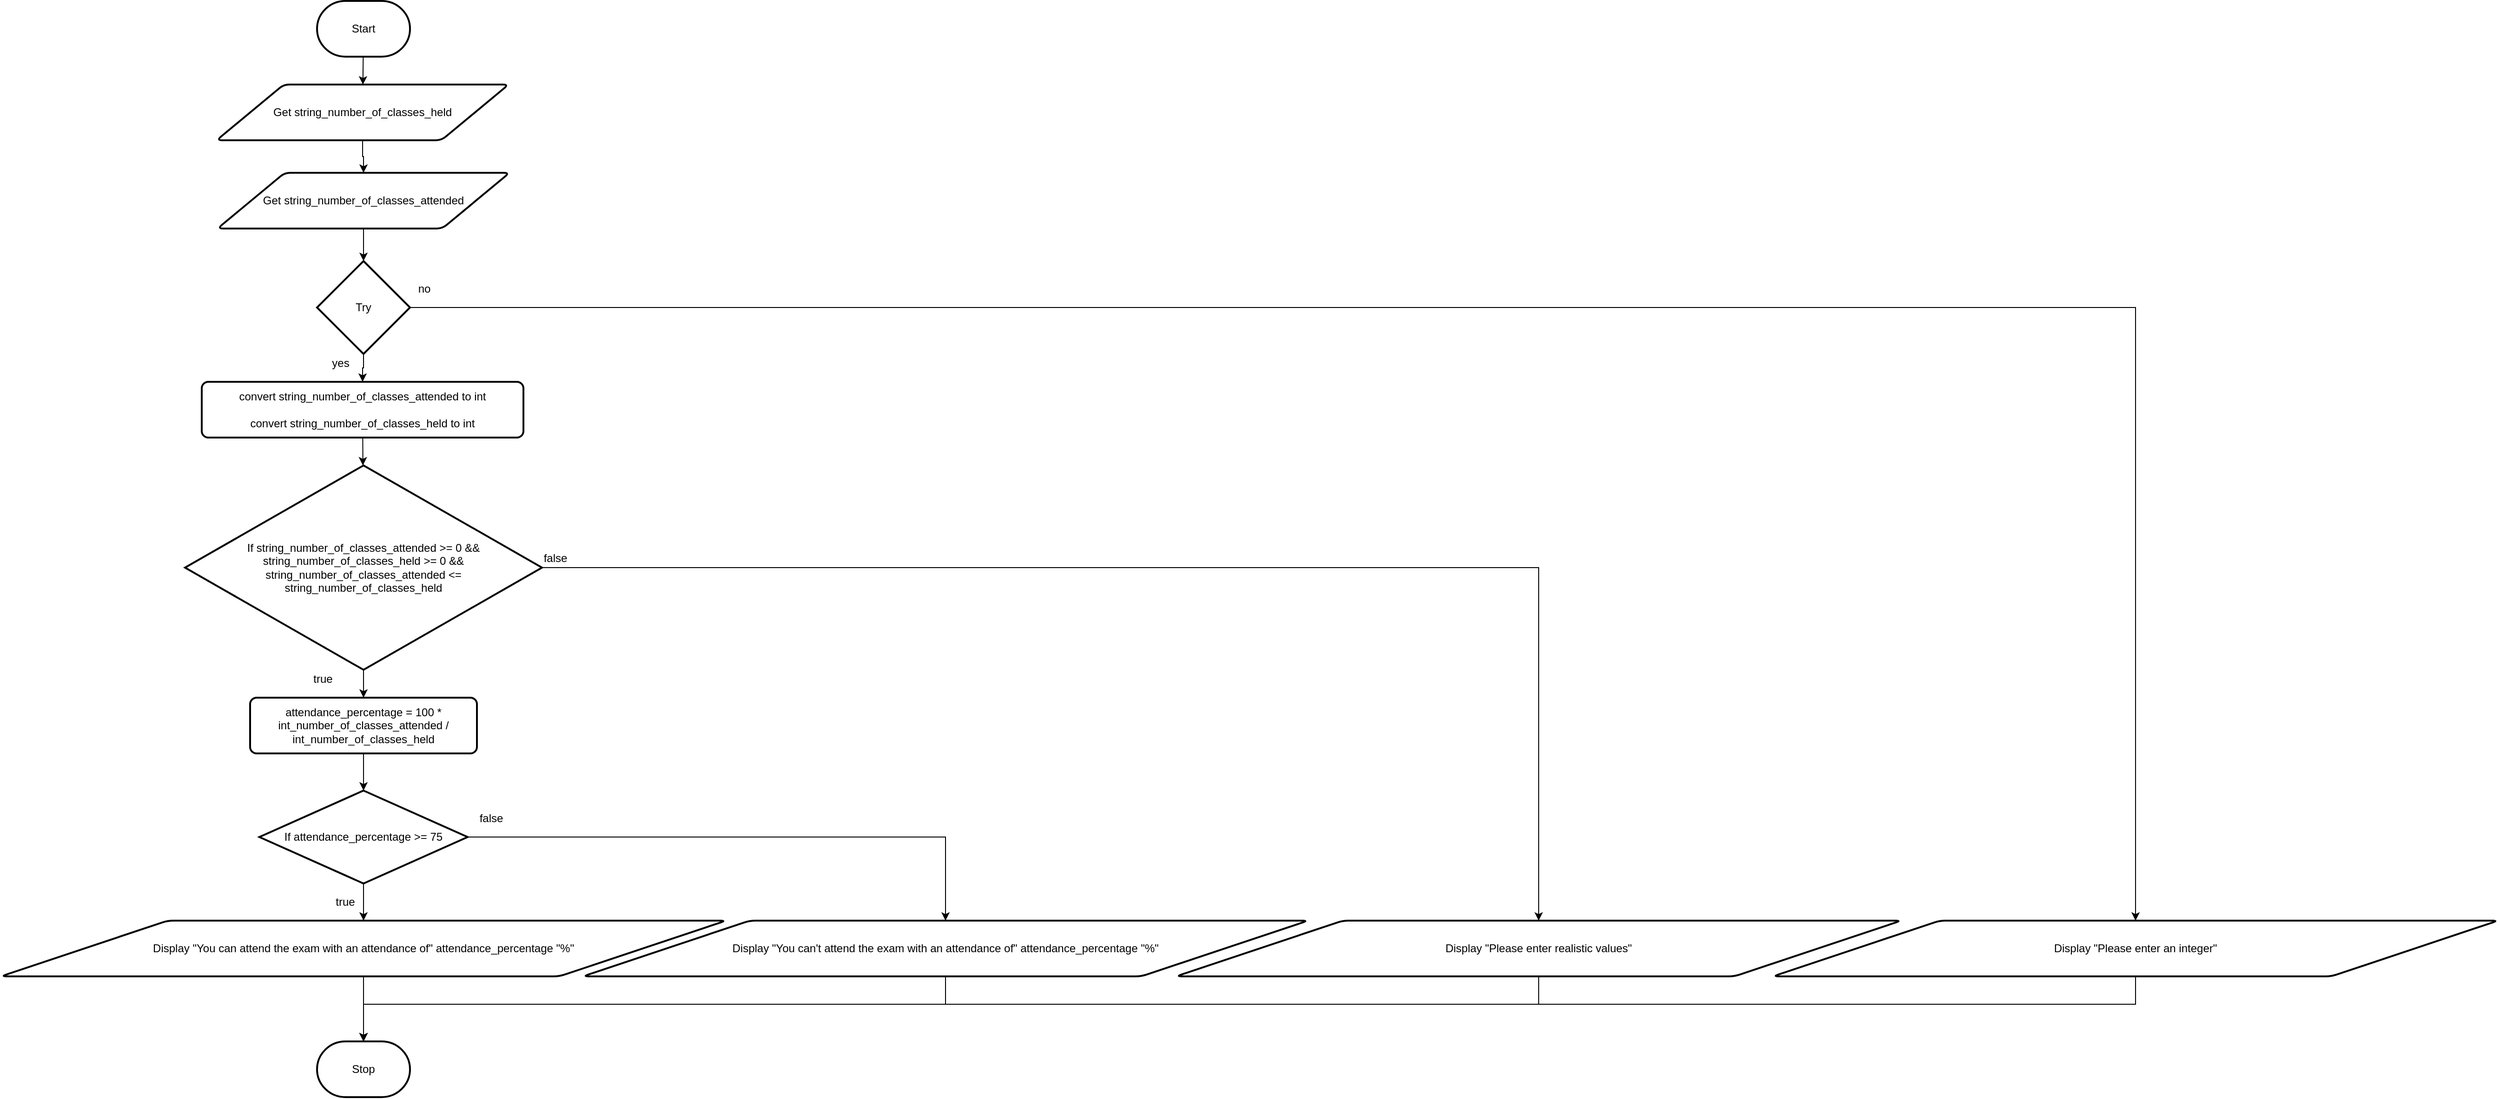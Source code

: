 <mxfile>
    <diagram id="aqkya4TFRdpiTSBKbrii" name="Flowchart">
        <mxGraphModel dx="1074" dy="717" grid="1" gridSize="10" guides="1" tooltips="1" connect="1" arrows="1" fold="1" page="1" pageScale="1" pageWidth="827" pageHeight="1169" math="0" shadow="0">
            <root>
                <mxCell id="7Z-LrOooxTyzb09muiCP-0"/>
                <mxCell id="7Z-LrOooxTyzb09muiCP-1" parent="7Z-LrOooxTyzb09muiCP-0"/>
                <mxCell id="3" value="" style="edgeStyle=none;html=1;" edge="1" parent="7Z-LrOooxTyzb09muiCP-1" source="4" target="6">
                    <mxGeometry relative="1" as="geometry"/>
                </mxCell>
                <mxCell id="4" value="Start" style="strokeWidth=2;html=1;shape=mxgraph.flowchart.terminator;whiteSpace=wrap;" vertex="1" parent="7Z-LrOooxTyzb09muiCP-1">
                    <mxGeometry x="364" y="340" width="100" height="60" as="geometry"/>
                </mxCell>
                <mxCell id="5" value="" style="edgeStyle=orthogonalEdgeStyle;rounded=0;html=1;" edge="1" parent="7Z-LrOooxTyzb09muiCP-1" source="6" target="13">
                    <mxGeometry relative="1" as="geometry"/>
                </mxCell>
                <mxCell id="6" value="Get string_number_of_classes_held" style="shape=parallelogram;html=1;strokeWidth=2;perimeter=parallelogramPerimeter;whiteSpace=wrap;rounded=1;arcSize=12;size=0.23;" vertex="1" parent="7Z-LrOooxTyzb09muiCP-1">
                    <mxGeometry x="256" y="430" width="314" height="60" as="geometry"/>
                </mxCell>
                <mxCell id="7" value="" style="edgeStyle=orthogonalEdgeStyle;rounded=0;html=1;" edge="1" parent="7Z-LrOooxTyzb09muiCP-1" source="8" target="19">
                    <mxGeometry relative="1" as="geometry"/>
                </mxCell>
                <mxCell id="8" value="attendance_percentage = 100 * int_number_of_classes_attended / int_number_of_classes_held" style="rounded=1;whiteSpace=wrap;html=1;absoluteArcSize=1;arcSize=14;strokeWidth=2;" vertex="1" parent="7Z-LrOooxTyzb09muiCP-1">
                    <mxGeometry x="292" y="1090" width="244" height="60" as="geometry"/>
                </mxCell>
                <mxCell id="9" style="edgeStyle=orthogonalEdgeStyle;rounded=0;html=1;entryX=0.5;entryY=0;entryDx=0;entryDy=0;entryPerimeter=0;" edge="1" parent="7Z-LrOooxTyzb09muiCP-1" source="10" target="11">
                    <mxGeometry relative="1" as="geometry"/>
                </mxCell>
                <mxCell id="10" value="Display &quot;You can attend the exam with an attendance of&quot; attendance_percentage &quot;%&quot;" style="shape=parallelogram;html=1;strokeWidth=2;perimeter=parallelogramPerimeter;whiteSpace=wrap;rounded=1;arcSize=12;size=0.23;" vertex="1" parent="7Z-LrOooxTyzb09muiCP-1">
                    <mxGeometry x="24" y="1330" width="780" height="60" as="geometry"/>
                </mxCell>
                <mxCell id="11" value="Stop" style="strokeWidth=2;html=1;shape=mxgraph.flowchart.terminator;whiteSpace=wrap;" vertex="1" parent="7Z-LrOooxTyzb09muiCP-1">
                    <mxGeometry x="364" y="1460" width="100" height="60" as="geometry"/>
                </mxCell>
                <mxCell id="12" value="" style="edgeStyle=orthogonalEdgeStyle;rounded=0;html=1;" edge="1" parent="7Z-LrOooxTyzb09muiCP-1" source="13" target="16">
                    <mxGeometry relative="1" as="geometry"/>
                </mxCell>
                <mxCell id="13" value="Get string_number_of_classes_attended" style="shape=parallelogram;html=1;strokeWidth=2;perimeter=parallelogramPerimeter;whiteSpace=wrap;rounded=1;arcSize=12;size=0.23;" vertex="1" parent="7Z-LrOooxTyzb09muiCP-1">
                    <mxGeometry x="257" y="525" width="314" height="60" as="geometry"/>
                </mxCell>
                <mxCell id="14" style="edgeStyle=orthogonalEdgeStyle;rounded=0;html=1;entryX=0.5;entryY=0;entryDx=0;entryDy=0;" edge="1" parent="7Z-LrOooxTyzb09muiCP-1" source="16" target="23">
                    <mxGeometry relative="1" as="geometry"/>
                </mxCell>
                <mxCell id="15" value="" style="edgeStyle=orthogonalEdgeStyle;rounded=0;html=1;" edge="1" parent="7Z-LrOooxTyzb09muiCP-1" source="16" target="29">
                    <mxGeometry relative="1" as="geometry"/>
                </mxCell>
                <mxCell id="16" value="Try" style="strokeWidth=2;html=1;shape=mxgraph.flowchart.decision;whiteSpace=wrap;" vertex="1" parent="7Z-LrOooxTyzb09muiCP-1">
                    <mxGeometry x="364" y="620" width="100" height="100" as="geometry"/>
                </mxCell>
                <mxCell id="17" value="" style="edgeStyle=orthogonalEdgeStyle;rounded=0;html=1;" edge="1" parent="7Z-LrOooxTyzb09muiCP-1" source="19" target="10">
                    <mxGeometry relative="1" as="geometry"/>
                </mxCell>
                <mxCell id="18" style="edgeStyle=orthogonalEdgeStyle;rounded=0;html=1;" edge="1" parent="7Z-LrOooxTyzb09muiCP-1" source="19" target="21">
                    <mxGeometry relative="1" as="geometry"/>
                </mxCell>
                <mxCell id="19" value="If attendance_percentage &amp;gt;= 75" style="strokeWidth=2;html=1;shape=mxgraph.flowchart.decision;whiteSpace=wrap;" vertex="1" parent="7Z-LrOooxTyzb09muiCP-1">
                    <mxGeometry x="302" y="1190" width="224" height="100" as="geometry"/>
                </mxCell>
                <mxCell id="20" style="edgeStyle=orthogonalEdgeStyle;rounded=0;html=1;entryX=0.5;entryY=0;entryDx=0;entryDy=0;entryPerimeter=0;" edge="1" parent="7Z-LrOooxTyzb09muiCP-1" source="21" target="11">
                    <mxGeometry relative="1" as="geometry">
                        <Array as="points">
                            <mxPoint x="1040" y="1420"/>
                            <mxPoint x="414" y="1420"/>
                        </Array>
                    </mxGeometry>
                </mxCell>
                <mxCell id="21" value="Display &quot;You can't attend the exam with an attendance of&quot; attendance_percentage &quot;%&quot;" style="shape=parallelogram;html=1;strokeWidth=2;perimeter=parallelogramPerimeter;whiteSpace=wrap;rounded=1;arcSize=12;size=0.23;" vertex="1" parent="7Z-LrOooxTyzb09muiCP-1">
                    <mxGeometry x="650" y="1330" width="780" height="60" as="geometry"/>
                </mxCell>
                <mxCell id="22" style="edgeStyle=orthogonalEdgeStyle;rounded=0;html=1;entryX=0.5;entryY=0;entryDx=0;entryDy=0;entryPerimeter=0;" edge="1" parent="7Z-LrOooxTyzb09muiCP-1" source="23" target="11">
                    <mxGeometry relative="1" as="geometry">
                        <Array as="points">
                            <mxPoint x="2320" y="1420"/>
                            <mxPoint x="414" y="1420"/>
                        </Array>
                    </mxGeometry>
                </mxCell>
                <mxCell id="23" value="Display &quot;Please enter an integer&quot;" style="shape=parallelogram;html=1;strokeWidth=2;perimeter=parallelogramPerimeter;whiteSpace=wrap;rounded=1;arcSize=12;size=0.23;" vertex="1" parent="7Z-LrOooxTyzb09muiCP-1">
                    <mxGeometry x="1930" y="1330" width="780" height="60" as="geometry"/>
                </mxCell>
                <mxCell id="24" value="yes" style="text;html=1;align=center;verticalAlign=middle;resizable=0;points=[];autosize=1;strokeColor=none;fillColor=none;" vertex="1" parent="7Z-LrOooxTyzb09muiCP-1">
                    <mxGeometry x="374" y="720" width="30" height="20" as="geometry"/>
                </mxCell>
                <mxCell id="25" value="no" style="text;html=1;align=center;verticalAlign=middle;resizable=0;points=[];autosize=1;strokeColor=none;fillColor=none;" vertex="1" parent="7Z-LrOooxTyzb09muiCP-1">
                    <mxGeometry x="464" y="640" width="30" height="20" as="geometry"/>
                </mxCell>
                <mxCell id="26" value="true" style="text;html=1;align=center;verticalAlign=middle;resizable=0;points=[];autosize=1;strokeColor=none;fillColor=none;" vertex="1" parent="7Z-LrOooxTyzb09muiCP-1">
                    <mxGeometry x="374" y="1300" width="40" height="20" as="geometry"/>
                </mxCell>
                <mxCell id="27" value="false" style="text;html=1;align=center;verticalAlign=middle;resizable=0;points=[];autosize=1;strokeColor=none;fillColor=none;" vertex="1" parent="7Z-LrOooxTyzb09muiCP-1">
                    <mxGeometry x="531" y="1210" width="40" height="20" as="geometry"/>
                </mxCell>
                <mxCell id="28" value="" style="edgeStyle=none;html=1;" edge="1" parent="7Z-LrOooxTyzb09muiCP-1" source="29" target="32">
                    <mxGeometry relative="1" as="geometry"/>
                </mxCell>
                <mxCell id="29" value="convert string_number_of_classes_attended to int&lt;br&gt;&lt;br&gt;convert string_number_of_classes_held to int" style="rounded=1;whiteSpace=wrap;html=1;absoluteArcSize=1;arcSize=14;strokeWidth=2;" vertex="1" parent="7Z-LrOooxTyzb09muiCP-1">
                    <mxGeometry x="240" y="750" width="346" height="60" as="geometry"/>
                </mxCell>
                <mxCell id="30" value="" style="edgeStyle=none;html=1;" edge="1" parent="7Z-LrOooxTyzb09muiCP-1" source="32" target="8">
                    <mxGeometry relative="1" as="geometry"/>
                </mxCell>
                <mxCell id="31" style="edgeStyle=orthogonalEdgeStyle;html=1;entryX=0.5;entryY=0;entryDx=0;entryDy=0;rounded=0;" edge="1" parent="7Z-LrOooxTyzb09muiCP-1" source="32" target="34">
                    <mxGeometry relative="1" as="geometry"/>
                </mxCell>
                <mxCell id="32" value="If string_number_of_classes_attended&amp;nbsp;&amp;gt;= 0 &amp;amp;&amp;amp; string_number_of_classes_held &amp;gt;= 0 &amp;amp;&amp;amp; string_number_of_classes_attended&amp;nbsp;&amp;lt;= string_number_of_classes_held" style="strokeWidth=2;html=1;shape=mxgraph.flowchart.decision;whiteSpace=wrap;" vertex="1" parent="7Z-LrOooxTyzb09muiCP-1">
                    <mxGeometry x="222" y="840" width="384" height="220" as="geometry"/>
                </mxCell>
                <mxCell id="33" style="edgeStyle=orthogonalEdgeStyle;rounded=0;html=1;entryX=0.5;entryY=0;entryDx=0;entryDy=0;entryPerimeter=0;" edge="1" parent="7Z-LrOooxTyzb09muiCP-1" source="34" target="11">
                    <mxGeometry relative="1" as="geometry">
                        <Array as="points">
                            <mxPoint x="1678" y="1420"/>
                            <mxPoint x="414" y="1420"/>
                        </Array>
                    </mxGeometry>
                </mxCell>
                <mxCell id="34" value="Display &quot;Please enter realistic values&quot;" style="shape=parallelogram;html=1;strokeWidth=2;perimeter=parallelogramPerimeter;whiteSpace=wrap;rounded=1;arcSize=12;size=0.23;" vertex="1" parent="7Z-LrOooxTyzb09muiCP-1">
                    <mxGeometry x="1288" y="1330" width="780" height="60" as="geometry"/>
                </mxCell>
                <mxCell id="35" value="false" style="text;html=1;align=center;verticalAlign=middle;resizable=0;points=[];autosize=1;strokeColor=none;fillColor=none;" vertex="1" parent="7Z-LrOooxTyzb09muiCP-1">
                    <mxGeometry x="600" y="930" width="40" height="20" as="geometry"/>
                </mxCell>
                <mxCell id="36" value="true" style="text;html=1;align=center;verticalAlign=middle;resizable=0;points=[];autosize=1;strokeColor=none;fillColor=none;" vertex="1" parent="7Z-LrOooxTyzb09muiCP-1">
                    <mxGeometry x="350" y="1060" width="40" height="20" as="geometry"/>
                </mxCell>
            </root>
        </mxGraphModel>
    </diagram>
    <diagram id="KjG14Q_7bZ2Fs4syXYFA" name="Top Down">
        <mxGraphModel dx="1074" dy="717" grid="1" gridSize="10" guides="1" tooltips="1" connect="1" arrows="1" fold="1" page="1" pageScale="1" pageWidth="827" pageHeight="1169" math="0" shadow="0">
            <root>
                <mxCell id="0"/>
                <mxCell id="1" parent="0"/>
                <mxCell id="QtO_xw6DOo0jZK6YUWM9-8" value="" style="edgeStyle=none;html=1;" parent="1" source="QtO_xw6DOo0jZK6YUWM9-1" target="QtO_xw6DOo0jZK6YUWM9-3" edge="1">
                    <mxGeometry relative="1" as="geometry"/>
                </mxCell>
                <mxCell id="QtO_xw6DOo0jZK6YUWM9-9" style="edgeStyle=orthogonalEdgeStyle;html=1;entryX=0.5;entryY=0;entryDx=0;entryDy=0;rounded=0;" parent="1" source="QtO_xw6DOo0jZK6YUWM9-1" target="QtO_xw6DOo0jZK6YUWM9-2" edge="1">
                    <mxGeometry relative="1" as="geometry">
                        <Array as="points">
                            <mxPoint x="414" y="160"/>
                            <mxPoint x="260" y="160"/>
                        </Array>
                    </mxGeometry>
                </mxCell>
                <mxCell id="QtO_xw6DOo0jZK6YUWM9-10" style="edgeStyle=orthogonalEdgeStyle;html=1;entryX=0.5;entryY=0;entryDx=0;entryDy=0;rounded=0;" parent="1" source="QtO_xw6DOo0jZK6YUWM9-1" target="QtO_xw6DOo0jZK6YUWM9-4" edge="1">
                    <mxGeometry relative="1" as="geometry">
                        <Array as="points">
                            <mxPoint x="414" y="160"/>
                            <mxPoint x="570" y="160"/>
                        </Array>
                    </mxGeometry>
                </mxCell>
                <mxCell id="QtO_xw6DOo0jZK6YUWM9-1" value="Exam Attendance" style="rounded=0;whiteSpace=wrap;html=1;" parent="1" vertex="1">
                    <mxGeometry x="354" y="80" width="120" height="60" as="geometry"/>
                </mxCell>
                <mxCell id="QtO_xw6DOo0jZK6YUWM9-11" value="" style="edgeStyle=orthogonalEdgeStyle;rounded=0;html=1;" parent="1" source="QtO_xw6DOo0jZK6YUWM9-2" target="QtO_xw6DOo0jZK6YUWM9-5" edge="1">
                    <mxGeometry relative="1" as="geometry"/>
                </mxCell>
                <mxCell id="0JgCU89AeLVoXn5umTMp-2" style="edgeStyle=orthogonalEdgeStyle;html=1;rounded=0;" parent="1" source="QtO_xw6DOo0jZK6YUWM9-2" target="0JgCU89AeLVoXn5umTMp-1" edge="1">
                    <mxGeometry relative="1" as="geometry"/>
                </mxCell>
                <mxCell id="QtO_xw6DOo0jZK6YUWM9-2" value="Input" style="rounded=0;whiteSpace=wrap;html=1;" parent="1" vertex="1">
                    <mxGeometry x="200" y="180" width="120" height="60" as="geometry"/>
                </mxCell>
                <mxCell id="QtO_xw6DOo0jZK6YUWM9-12" value="" style="edgeStyle=orthogonalEdgeStyle;rounded=0;html=1;" parent="1" source="QtO_xw6DOo0jZK6YUWM9-3" target="QtO_xw6DOo0jZK6YUWM9-6" edge="1">
                    <mxGeometry relative="1" as="geometry">
                        <Array as="points">
                            <mxPoint x="414" y="440"/>
                            <mxPoint x="302" y="440"/>
                        </Array>
                    </mxGeometry>
                </mxCell>
                <mxCell id="0JgCU89AeLVoXn5umTMp-4" style="edgeStyle=orthogonalEdgeStyle;rounded=0;html=1;" parent="1" source="QtO_xw6DOo0jZK6YUWM9-3" target="0JgCU89AeLVoXn5umTMp-3" edge="1">
                    <mxGeometry relative="1" as="geometry">
                        <Array as="points">
                            <mxPoint x="414" y="440"/>
                            <mxPoint x="542" y="440"/>
                        </Array>
                    </mxGeometry>
                </mxCell>
                <mxCell id="QtO_xw6DOo0jZK6YUWM9-3" value="Process" style="rounded=0;whiteSpace=wrap;html=1;" parent="1" vertex="1">
                    <mxGeometry x="354" y="180" width="120" height="60" as="geometry"/>
                </mxCell>
                <mxCell id="QtO_xw6DOo0jZK6YUWM9-13" value="" style="edgeStyle=orthogonalEdgeStyle;rounded=0;html=1;" parent="1" source="QtO_xw6DOo0jZK6YUWM9-4" target="QtO_xw6DOo0jZK6YUWM9-7" edge="1">
                    <mxGeometry relative="1" as="geometry"/>
                </mxCell>
                <mxCell id="0JgCU89AeLVoXn5umTMp-6" style="edgeStyle=orthogonalEdgeStyle;rounded=0;html=1;" parent="1" source="QtO_xw6DOo0jZK6YUWM9-4" target="0JgCU89AeLVoXn5umTMp-5" edge="1">
                    <mxGeometry relative="1" as="geometry"/>
                </mxCell>
                <mxCell id="QtO_xw6DOo0jZK6YUWM9-4" value="output" style="rounded=0;whiteSpace=wrap;html=1;" parent="1" vertex="1">
                    <mxGeometry x="510" y="180" width="120" height="60" as="geometry"/>
                </mxCell>
                <mxCell id="QtO_xw6DOo0jZK6YUWM9-5" value="Get number_of_classes_held" style="rounded=0;whiteSpace=wrap;html=1;" parent="1" vertex="1">
                    <mxGeometry x="50" y="290" width="190" height="60" as="geometry"/>
                </mxCell>
                <mxCell id="QtO_xw6DOo0jZK6YUWM9-6" value="calculate attendance_percentage" style="rounded=0;whiteSpace=wrap;html=1;" parent="1" vertex="1">
                    <mxGeometry x="190" y="470" width="224" height="60" as="geometry"/>
                </mxCell>
                <mxCell id="QtO_xw6DOo0jZK6YUWM9-7" value="display attendance_percentage" style="rounded=0;whiteSpace=wrap;html=1;" parent="1" vertex="1">
                    <mxGeometry x="465" y="360" width="210" height="60" as="geometry"/>
                </mxCell>
                <mxCell id="0JgCU89AeLVoXn5umTMp-1" value="Get number_of_classes_attended" style="rounded=0;whiteSpace=wrap;html=1;" parent="1" vertex="1">
                    <mxGeometry x="165" y="360" width="190" height="60" as="geometry"/>
                </mxCell>
                <mxCell id="0JgCU89AeLVoXn5umTMp-3" value="check if attendance_percentage &amp;gt; 75" style="rounded=0;whiteSpace=wrap;html=1;" parent="1" vertex="1">
                    <mxGeometry x="430" y="470" width="224" height="60" as="geometry"/>
                </mxCell>
                <mxCell id="0JgCU89AeLVoXn5umTMp-5" value="display greater_than_75_answer" style="rounded=0;whiteSpace=wrap;html=1;" parent="1" vertex="1">
                    <mxGeometry x="600" y="290" width="210" height="60" as="geometry"/>
                </mxCell>
            </root>
        </mxGraphModel>
    </diagram>
</mxfile>